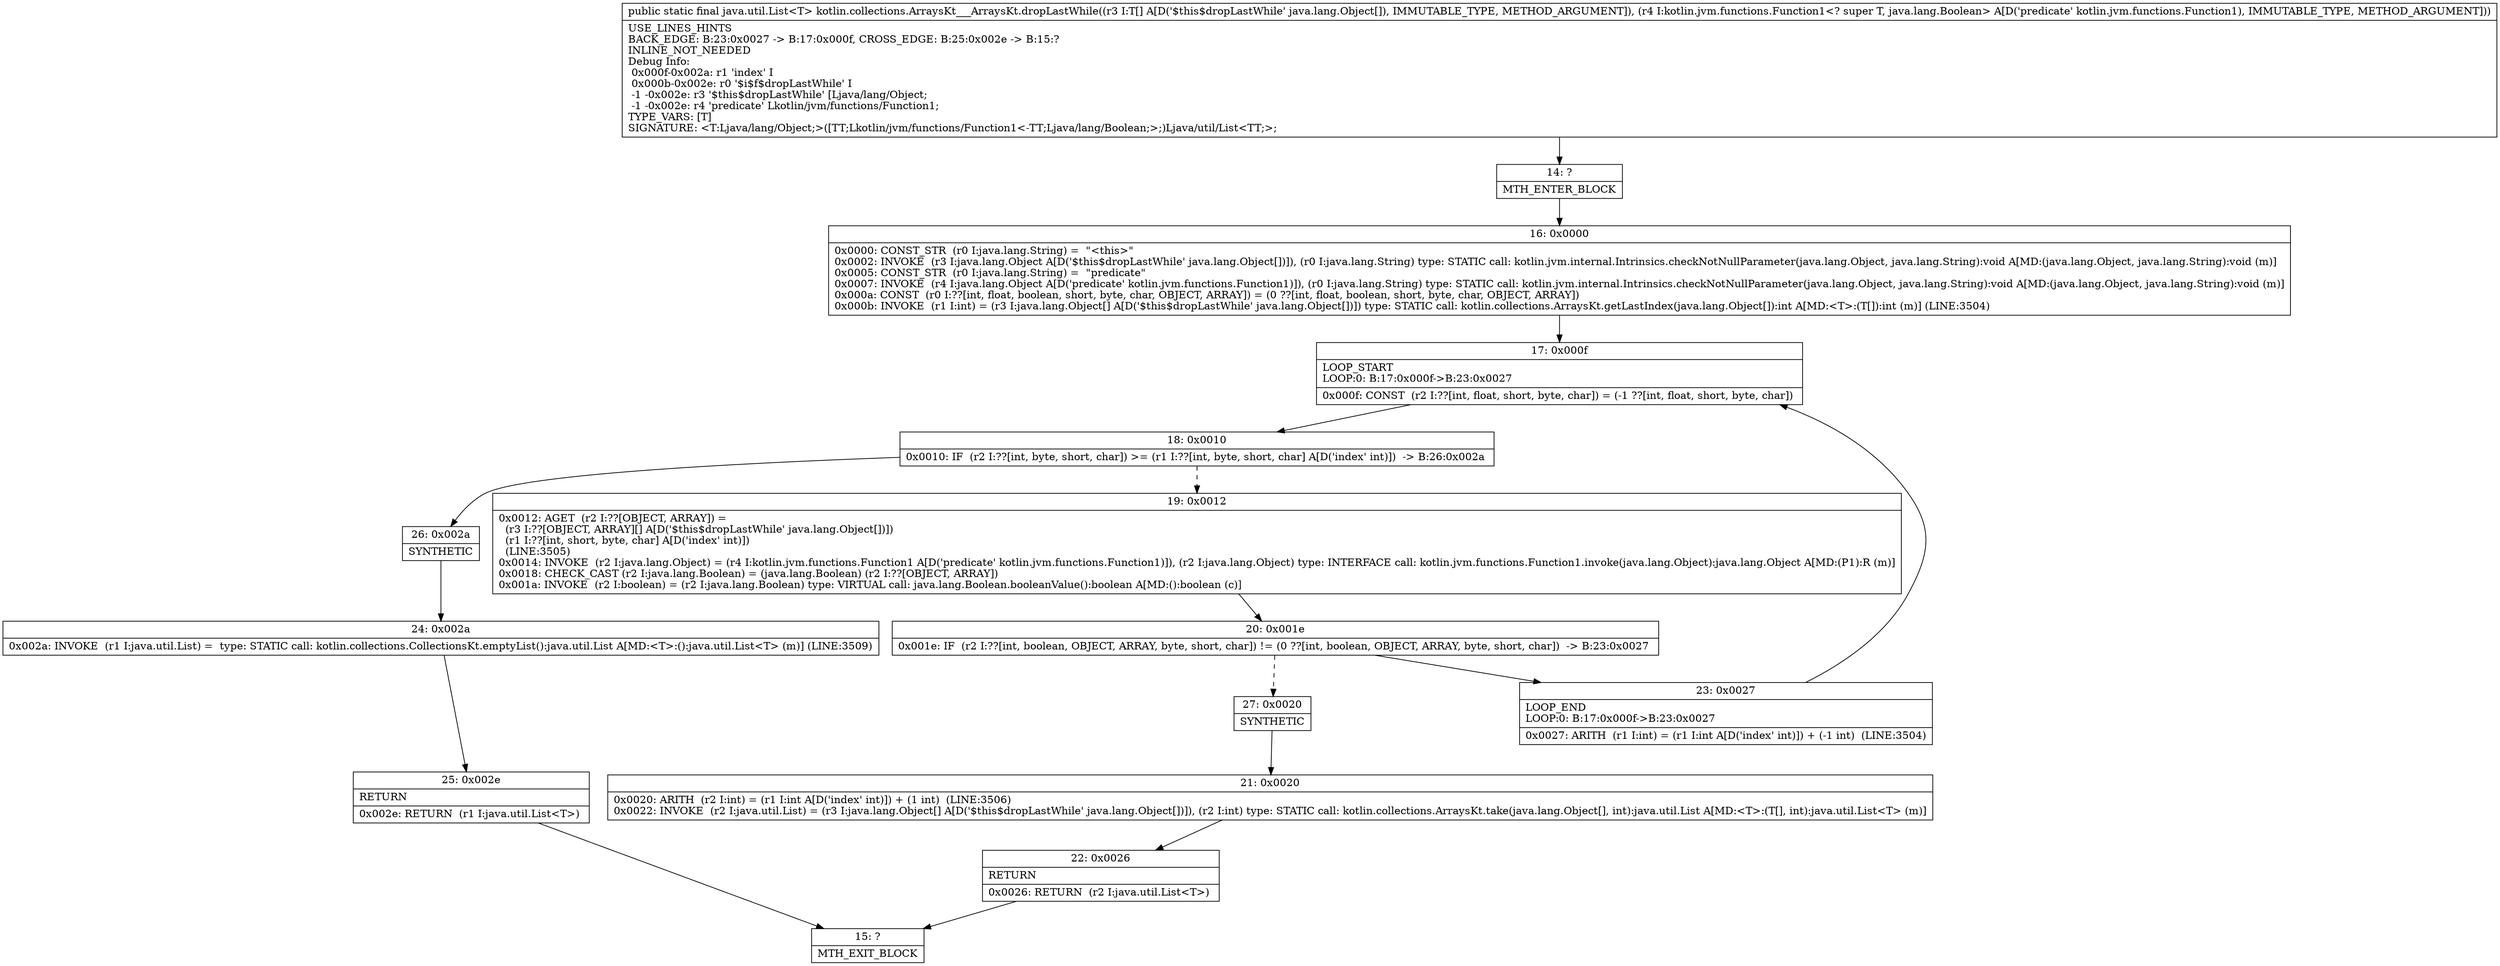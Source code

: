 digraph "CFG forkotlin.collections.ArraysKt___ArraysKt.dropLastWhile([Ljava\/lang\/Object;Lkotlin\/jvm\/functions\/Function1;)Ljava\/util\/List;" {
Node_14 [shape=record,label="{14\:\ ?|MTH_ENTER_BLOCK\l}"];
Node_16 [shape=record,label="{16\:\ 0x0000|0x0000: CONST_STR  (r0 I:java.lang.String) =  \"\<this\>\" \l0x0002: INVOKE  (r3 I:java.lang.Object A[D('$this$dropLastWhile' java.lang.Object[])]), (r0 I:java.lang.String) type: STATIC call: kotlin.jvm.internal.Intrinsics.checkNotNullParameter(java.lang.Object, java.lang.String):void A[MD:(java.lang.Object, java.lang.String):void (m)]\l0x0005: CONST_STR  (r0 I:java.lang.String) =  \"predicate\" \l0x0007: INVOKE  (r4 I:java.lang.Object A[D('predicate' kotlin.jvm.functions.Function1)]), (r0 I:java.lang.String) type: STATIC call: kotlin.jvm.internal.Intrinsics.checkNotNullParameter(java.lang.Object, java.lang.String):void A[MD:(java.lang.Object, java.lang.String):void (m)]\l0x000a: CONST  (r0 I:??[int, float, boolean, short, byte, char, OBJECT, ARRAY]) = (0 ??[int, float, boolean, short, byte, char, OBJECT, ARRAY]) \l0x000b: INVOKE  (r1 I:int) = (r3 I:java.lang.Object[] A[D('$this$dropLastWhile' java.lang.Object[])]) type: STATIC call: kotlin.collections.ArraysKt.getLastIndex(java.lang.Object[]):int A[MD:\<T\>:(T[]):int (m)] (LINE:3504)\l}"];
Node_17 [shape=record,label="{17\:\ 0x000f|LOOP_START\lLOOP:0: B:17:0x000f\-\>B:23:0x0027\l|0x000f: CONST  (r2 I:??[int, float, short, byte, char]) = (\-1 ??[int, float, short, byte, char]) \l}"];
Node_18 [shape=record,label="{18\:\ 0x0010|0x0010: IF  (r2 I:??[int, byte, short, char]) \>= (r1 I:??[int, byte, short, char] A[D('index' int)])  \-\> B:26:0x002a \l}"];
Node_19 [shape=record,label="{19\:\ 0x0012|0x0012: AGET  (r2 I:??[OBJECT, ARRAY]) = \l  (r3 I:??[OBJECT, ARRAY][] A[D('$this$dropLastWhile' java.lang.Object[])])\l  (r1 I:??[int, short, byte, char] A[D('index' int)])\l  (LINE:3505)\l0x0014: INVOKE  (r2 I:java.lang.Object) = (r4 I:kotlin.jvm.functions.Function1 A[D('predicate' kotlin.jvm.functions.Function1)]), (r2 I:java.lang.Object) type: INTERFACE call: kotlin.jvm.functions.Function1.invoke(java.lang.Object):java.lang.Object A[MD:(P1):R (m)]\l0x0018: CHECK_CAST (r2 I:java.lang.Boolean) = (java.lang.Boolean) (r2 I:??[OBJECT, ARRAY]) \l0x001a: INVOKE  (r2 I:boolean) = (r2 I:java.lang.Boolean) type: VIRTUAL call: java.lang.Boolean.booleanValue():boolean A[MD:():boolean (c)]\l}"];
Node_20 [shape=record,label="{20\:\ 0x001e|0x001e: IF  (r2 I:??[int, boolean, OBJECT, ARRAY, byte, short, char]) != (0 ??[int, boolean, OBJECT, ARRAY, byte, short, char])  \-\> B:23:0x0027 \l}"];
Node_23 [shape=record,label="{23\:\ 0x0027|LOOP_END\lLOOP:0: B:17:0x000f\-\>B:23:0x0027\l|0x0027: ARITH  (r1 I:int) = (r1 I:int A[D('index' int)]) + (\-1 int)  (LINE:3504)\l}"];
Node_27 [shape=record,label="{27\:\ 0x0020|SYNTHETIC\l}"];
Node_21 [shape=record,label="{21\:\ 0x0020|0x0020: ARITH  (r2 I:int) = (r1 I:int A[D('index' int)]) + (1 int)  (LINE:3506)\l0x0022: INVOKE  (r2 I:java.util.List) = (r3 I:java.lang.Object[] A[D('$this$dropLastWhile' java.lang.Object[])]), (r2 I:int) type: STATIC call: kotlin.collections.ArraysKt.take(java.lang.Object[], int):java.util.List A[MD:\<T\>:(T[], int):java.util.List\<T\> (m)]\l}"];
Node_22 [shape=record,label="{22\:\ 0x0026|RETURN\l|0x0026: RETURN  (r2 I:java.util.List\<T\>) \l}"];
Node_15 [shape=record,label="{15\:\ ?|MTH_EXIT_BLOCK\l}"];
Node_26 [shape=record,label="{26\:\ 0x002a|SYNTHETIC\l}"];
Node_24 [shape=record,label="{24\:\ 0x002a|0x002a: INVOKE  (r1 I:java.util.List) =  type: STATIC call: kotlin.collections.CollectionsKt.emptyList():java.util.List A[MD:\<T\>:():java.util.List\<T\> (m)] (LINE:3509)\l}"];
Node_25 [shape=record,label="{25\:\ 0x002e|RETURN\l|0x002e: RETURN  (r1 I:java.util.List\<T\>) \l}"];
MethodNode[shape=record,label="{public static final java.util.List\<T\> kotlin.collections.ArraysKt___ArraysKt.dropLastWhile((r3 I:T[] A[D('$this$dropLastWhile' java.lang.Object[]), IMMUTABLE_TYPE, METHOD_ARGUMENT]), (r4 I:kotlin.jvm.functions.Function1\<? super T, java.lang.Boolean\> A[D('predicate' kotlin.jvm.functions.Function1), IMMUTABLE_TYPE, METHOD_ARGUMENT]))  | USE_LINES_HINTS\lBACK_EDGE: B:23:0x0027 \-\> B:17:0x000f, CROSS_EDGE: B:25:0x002e \-\> B:15:?\lINLINE_NOT_NEEDED\lDebug Info:\l  0x000f\-0x002a: r1 'index' I\l  0x000b\-0x002e: r0 '$i$f$dropLastWhile' I\l  \-1 \-0x002e: r3 '$this$dropLastWhile' [Ljava\/lang\/Object;\l  \-1 \-0x002e: r4 'predicate' Lkotlin\/jvm\/functions\/Function1;\lTYPE_VARS: [T]\lSIGNATURE: \<T:Ljava\/lang\/Object;\>([TT;Lkotlin\/jvm\/functions\/Function1\<\-TT;Ljava\/lang\/Boolean;\>;)Ljava\/util\/List\<TT;\>;\l}"];
MethodNode -> Node_14;Node_14 -> Node_16;
Node_16 -> Node_17;
Node_17 -> Node_18;
Node_18 -> Node_19[style=dashed];
Node_18 -> Node_26;
Node_19 -> Node_20;
Node_20 -> Node_23;
Node_20 -> Node_27[style=dashed];
Node_23 -> Node_17;
Node_27 -> Node_21;
Node_21 -> Node_22;
Node_22 -> Node_15;
Node_26 -> Node_24;
Node_24 -> Node_25;
Node_25 -> Node_15;
}

